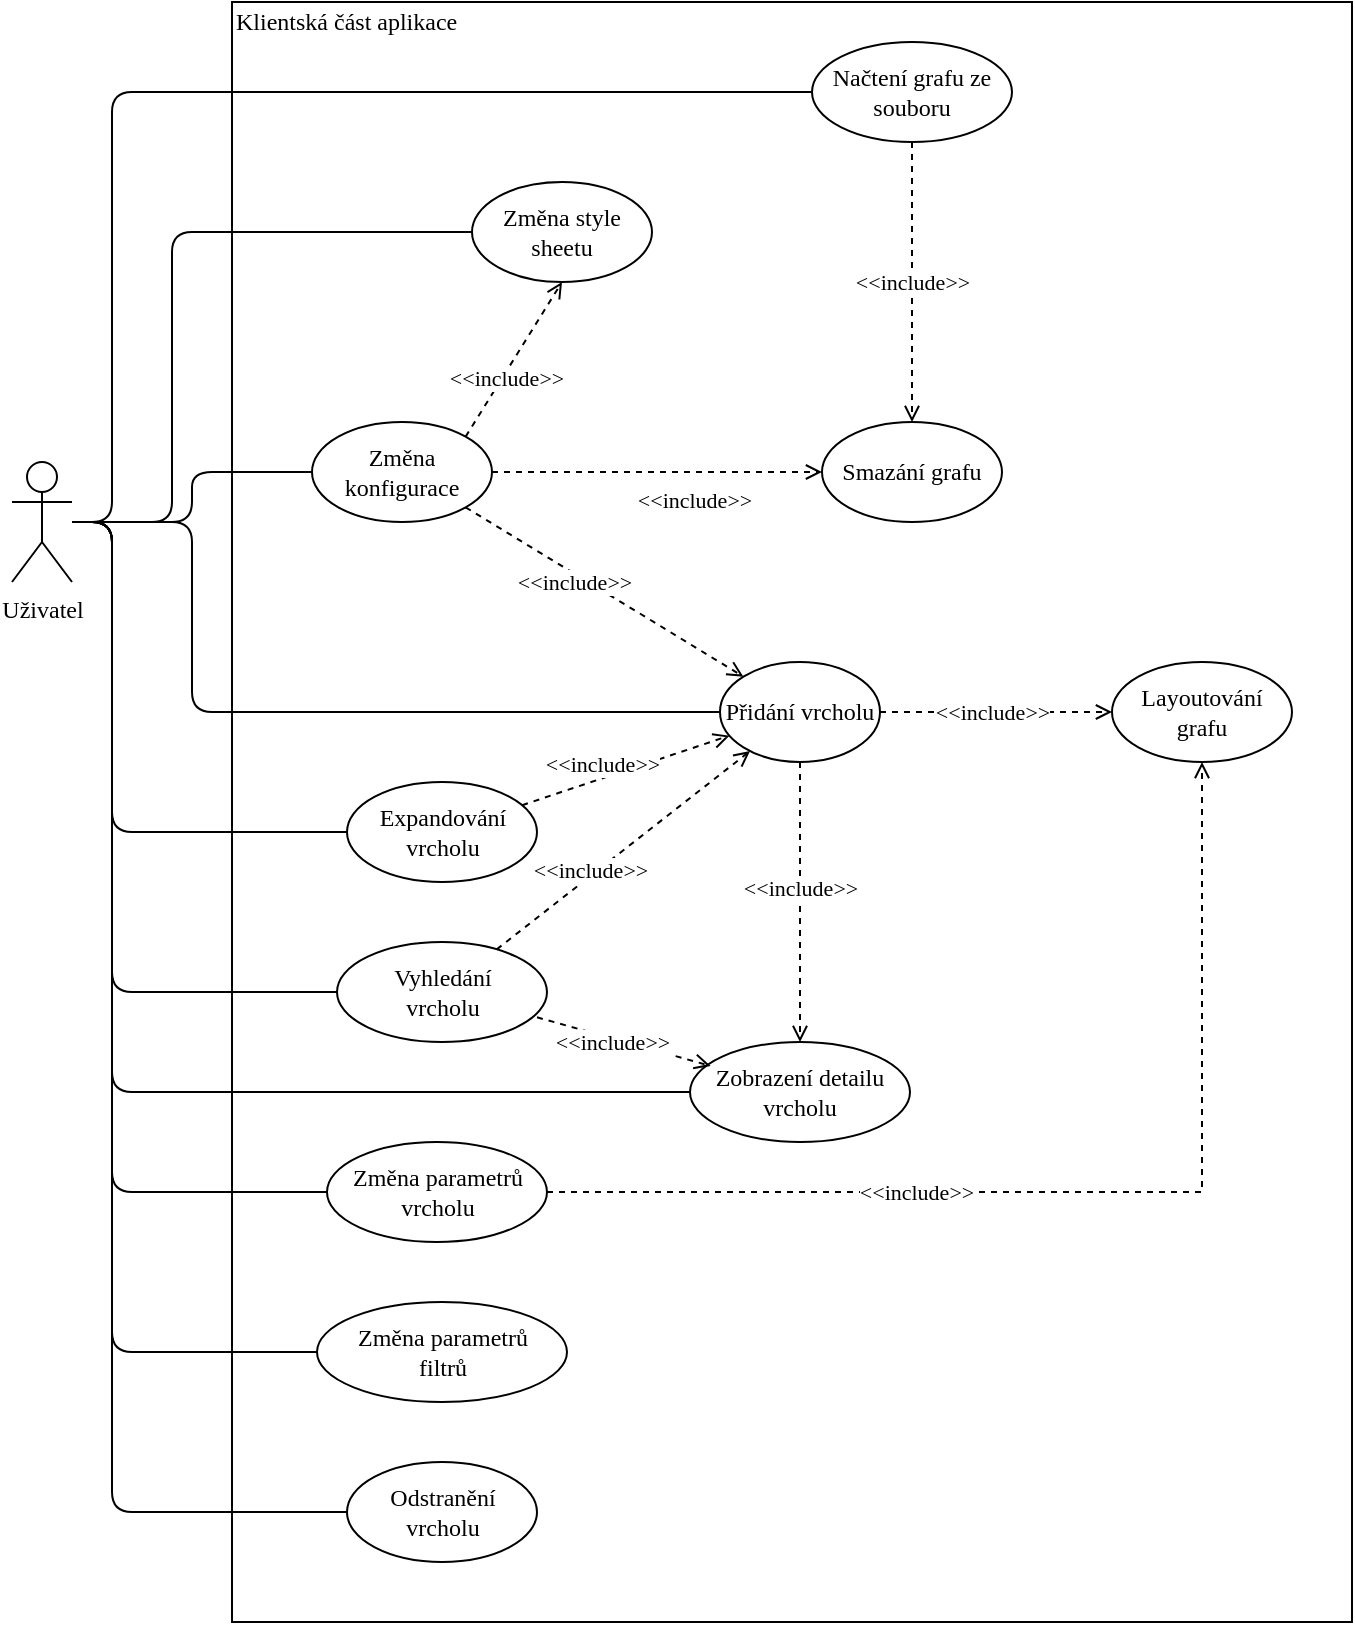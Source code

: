 <mxfile version="13.4.9" type="device"><diagram id="4VNxbrNJFUASooJdm0Yt" name="Page-1"><mxGraphModel grid="1" extFonts="CMU Sans Serif Roman^https://www.fontsquirrel.com/fonts/download/computer-modern" shadow="0" math="0" pageHeight="1169" pageWidth="827" pageScale="1" page="1" fold="1" arrows="1" connect="1" tooltips="1" guides="1" gridSize="10" dy="581" dx="1018"><root><mxCell id="0"/><mxCell id="1" parent="0"/><mxCell id="HbeRAAWrzSEuOzOQoNbW-14" value="" parent="1" vertex="1" style="rounded=0;whiteSpace=wrap;html=1;fontFamily=CMU Sans Serif Roman;"><mxGeometry as="geometry" height="810" width="560" y="130" x="130"/></mxCell><mxCell id="HbeRAAWrzSEuOzOQoNbW-3" value="Načtení grafu ze souboru" parent="1" vertex="1" style="ellipse;whiteSpace=wrap;html=1;fontFamily=CMU Sans Serif Roman;"><mxGeometry as="geometry" height="50" width="100" y="150" x="420"/></mxCell><mxCell id="HbeRAAWrzSEuOzOQoNbW-20" parent="1" style="edgeStyle=none;rounded=0;orthogonalLoop=1;jettySize=auto;html=1;exitX=1;exitY=0;exitDx=0;exitDy=0;entryX=0.5;entryY=1;entryDx=0;entryDy=0;endArrow=open;endFill=0;dashed=1;fontFamily=CMU Sans Serif Roman;" target="HbeRAAWrzSEuOzOQoNbW-5" source="HbeRAAWrzSEuOzOQoNbW-4" edge="1"><mxGeometry as="geometry" relative="1"><mxPoint as="sourcePoint" y="347.322" x="320.0"/><mxPoint as="targetPoint" y="300" x="368.18"/></mxGeometry></mxCell><mxCell id="HbeRAAWrzSEuOzOQoNbW-22" value="&amp;lt;&amp;lt;include&amp;gt;&amp;gt;" parent="HbeRAAWrzSEuOzOQoNbW-20" vertex="1" style="edgeLabel;html=1;align=center;verticalAlign=middle;resizable=0;points=[];fontFamily=CMU Sans Serif Roman;" connectable="0"><mxGeometry as="geometry" y="-2" x="-0.217" relative="1"><mxPoint as="offset" y="-0.53" x="-1"/></mxGeometry></mxCell><mxCell id="HbeRAAWrzSEuOzOQoNbW-21" parent="1" style="edgeStyle=none;rounded=0;orthogonalLoop=1;jettySize=auto;html=1;exitX=1;exitY=1;exitDx=0;exitDy=0;entryX=0;entryY=0;entryDx=0;entryDy=0;endArrow=open;endFill=0;dashed=1;fontFamily=CMU Sans Serif Roman;" target="HbeRAAWrzSEuOzOQoNbW-6" source="HbeRAAWrzSEuOzOQoNbW-4" edge="1"><mxGeometry as="geometry" relative="1"/></mxCell><mxCell id="HbeRAAWrzSEuOzOQoNbW-23" value="&amp;lt;&amp;lt;include&amp;gt;&amp;gt;" parent="HbeRAAWrzSEuOzOQoNbW-21" vertex="1" style="edgeLabel;html=1;align=center;verticalAlign=middle;resizable=0;points=[];fontFamily=CMU Sans Serif Roman;" connectable="0"><mxGeometry as="geometry" y="1" x="-0.397" relative="1"><mxPoint as="offset" y="12.36" x="11.57"/></mxGeometry></mxCell><mxCell id="HbeRAAWrzSEuOzOQoNbW-4" value="Změna konfigurace" parent="1" vertex="1" style="ellipse;whiteSpace=wrap;html=1;fontFamily=CMU Sans Serif Roman;"><mxGeometry as="geometry" height="50" width="90" y="340" x="170"/></mxCell><mxCell id="HbeRAAWrzSEuOzOQoNbW-5" value="Změna style sheetu" parent="1" vertex="1" style="ellipse;whiteSpace=wrap;html=1;fontFamily=CMU Sans Serif Roman;"><mxGeometry as="geometry" height="50" width="90" y="220" x="250"/></mxCell><mxCell id="HbeRAAWrzSEuOzOQoNbW-6" value="Přidání vrcholu" parent="1" vertex="1" style="ellipse;whiteSpace=wrap;html=1;fontFamily=CMU Sans Serif Roman;"><mxGeometry as="geometry" height="50" width="80" y="460" x="374"/></mxCell><mxCell id="HbeRAAWrzSEuOzOQoNbW-8" value="Zobrazení detailu vrcholu" parent="1" vertex="1" style="ellipse;whiteSpace=wrap;html=1;fontFamily=CMU Sans Serif Roman;"><mxGeometry as="geometry" height="50" width="110" y="650" x="359"/></mxCell><mxCell id="HbeRAAWrzSEuOzOQoNbW-12" value="Smazání grafu" parent="1" vertex="1" style="ellipse;whiteSpace=wrap;html=1;fontFamily=CMU Sans Serif Roman;"><mxGeometry as="geometry" height="50" width="90" y="340" x="425"/></mxCell><mxCell id="k9Xr1R2MRyn_LNY_ZfvM-18" parent="1" style="edgeStyle=orthogonalEdgeStyle;rounded=1;orthogonalLoop=1;jettySize=auto;html=1;fontFamily=CMU Sans Serif Roman;endArrow=none;endFill=0;" target="HbeRAAWrzSEuOzOQoNbW-3" source="HbeRAAWrzSEuOzOQoNbW-15" edge="1"><mxGeometry as="geometry" relative="1"><Array as="points"><mxPoint y="390" x="70"/><mxPoint y="175" x="70"/></Array></mxGeometry></mxCell><mxCell id="k9Xr1R2MRyn_LNY_ZfvM-19" parent="1" style="edgeStyle=orthogonalEdgeStyle;rounded=1;orthogonalLoop=1;jettySize=auto;html=1;endArrow=none;endFill=0;fontFamily=CMU Sans Serif Roman;" target="HbeRAAWrzSEuOzOQoNbW-5" source="HbeRAAWrzSEuOzOQoNbW-15" edge="1"><mxGeometry as="geometry" relative="1"><Array as="points"><mxPoint y="390" x="100"/><mxPoint y="245" x="100"/></Array></mxGeometry></mxCell><mxCell id="k9Xr1R2MRyn_LNY_ZfvM-20" parent="1" style="edgeStyle=orthogonalEdgeStyle;rounded=1;orthogonalLoop=1;jettySize=auto;html=1;endArrow=none;endFill=0;fontFamily=CMU Sans Serif Roman;" target="HbeRAAWrzSEuOzOQoNbW-4" source="HbeRAAWrzSEuOzOQoNbW-15" edge="1"><mxGeometry as="geometry" relative="1"/></mxCell><mxCell id="k9Xr1R2MRyn_LNY_ZfvM-21" parent="1" style="edgeStyle=orthogonalEdgeStyle;rounded=1;orthogonalLoop=1;jettySize=auto;html=1;endArrow=none;endFill=0;fontFamily=CMU Sans Serif Roman;" target="HbeRAAWrzSEuOzOQoNbW-6" source="HbeRAAWrzSEuOzOQoNbW-15" edge="1"><mxGeometry as="geometry" relative="1"><Array as="points"><mxPoint y="390" x="110"/><mxPoint y="485" x="110"/></Array></mxGeometry></mxCell><mxCell id="k9Xr1R2MRyn_LNY_ZfvM-22" parent="1" style="edgeStyle=orthogonalEdgeStyle;rounded=1;orthogonalLoop=1;jettySize=auto;html=1;endArrow=none;endFill=0;fontFamily=CMU Sans Serif Roman;" target="k9Xr1R2MRyn_LNY_ZfvM-3" source="HbeRAAWrzSEuOzOQoNbW-15" edge="1"><mxGeometry as="geometry" relative="1"><Array as="points"><mxPoint y="390" x="70"/><mxPoint y="545" x="70"/></Array></mxGeometry></mxCell><mxCell id="k9Xr1R2MRyn_LNY_ZfvM-23" parent="1" style="edgeStyle=orthogonalEdgeStyle;rounded=1;orthogonalLoop=1;jettySize=auto;html=1;endArrow=none;endFill=0;fontFamily=CMU Sans Serif Roman;" target="k9Xr1R2MRyn_LNY_ZfvM-8" source="HbeRAAWrzSEuOzOQoNbW-15" edge="1"><mxGeometry as="geometry" relative="1"><Array as="points"><mxPoint y="390" x="70"/><mxPoint y="625" x="70"/></Array></mxGeometry></mxCell><mxCell id="k9Xr1R2MRyn_LNY_ZfvM-26" parent="1" style="edgeStyle=orthogonalEdgeStyle;rounded=1;orthogonalLoop=1;jettySize=auto;html=1;endArrow=none;endFill=0;fontFamily=CMU Sans Serif Roman;" target="k9Xr1R2MRyn_LNY_ZfvM-2" source="HbeRAAWrzSEuOzOQoNbW-15" edge="1"><mxGeometry as="geometry" relative="1"><Array as="points"><mxPoint y="390" x="70"/><mxPoint y="725" x="70"/></Array></mxGeometry></mxCell><mxCell id="k9Xr1R2MRyn_LNY_ZfvM-27" parent="1" style="edgeStyle=orthogonalEdgeStyle;rounded=1;orthogonalLoop=1;jettySize=auto;html=1;endArrow=none;endFill=0;fontFamily=CMU Sans Serif Roman;" target="k9Xr1R2MRyn_LNY_ZfvM-10" source="HbeRAAWrzSEuOzOQoNbW-15" edge="1"><mxGeometry as="geometry" relative="1"><Array as="points"><mxPoint y="390" x="70"/><mxPoint y="805" x="70"/></Array></mxGeometry></mxCell><mxCell id="k9Xr1R2MRyn_LNY_ZfvM-28" parent="1" style="edgeStyle=orthogonalEdgeStyle;rounded=1;orthogonalLoop=1;jettySize=auto;html=1;endArrow=none;endFill=0;fontFamily=CMU Sans Serif Roman;" target="k9Xr1R2MRyn_LNY_ZfvM-11" source="HbeRAAWrzSEuOzOQoNbW-15" edge="1"><mxGeometry as="geometry" relative="1"><Array as="points"><mxPoint y="390" x="70"/><mxPoint y="885" x="70"/></Array></mxGeometry></mxCell><mxCell id="k9Xr1R2MRyn_LNY_ZfvM-29" parent="1" style="edgeStyle=orthogonalEdgeStyle;rounded=1;orthogonalLoop=1;jettySize=auto;html=1;endArrow=none;endFill=0;fontFamily=CMU Sans Serif Roman;" target="HbeRAAWrzSEuOzOQoNbW-8" source="HbeRAAWrzSEuOzOQoNbW-15" edge="1"><mxGeometry as="geometry" relative="1"><Array as="points"><mxPoint y="390" x="70"/><mxPoint y="675" x="70"/></Array></mxGeometry></mxCell><mxCell id="HbeRAAWrzSEuOzOQoNbW-15" value="Uživatel" parent="1" vertex="1" style="shape=umlActor;verticalLabelPosition=bottom;verticalAlign=top;html=1;outlineConnect=0;fontFamily=CMU Sans Serif Roman;"><mxGeometry as="geometry" height="60" width="30" y="360" x="20"/></mxCell><mxCell id="HbeRAAWrzSEuOzOQoNbW-24" parent="1" style="edgeStyle=none;rounded=0;orthogonalLoop=1;jettySize=auto;html=1;exitX=1;exitY=0.5;exitDx=0;exitDy=0;entryX=0;entryY=0.5;entryDx=0;entryDy=0;endArrow=open;endFill=0;dashed=1;fontFamily=CMU Sans Serif Roman;" target="HbeRAAWrzSEuOzOQoNbW-12" source="HbeRAAWrzSEuOzOQoNbW-4" edge="1"><mxGeometry as="geometry" relative="1"><mxPoint as="sourcePoint" y="392.678" x="326.82"/><mxPoint as="targetPoint" y="477.322" x="395.716"/></mxGeometry></mxCell><mxCell id="HbeRAAWrzSEuOzOQoNbW-25" value="&amp;lt;&amp;lt;include&amp;gt;&amp;gt;" parent="HbeRAAWrzSEuOzOQoNbW-24" vertex="1" style="edgeLabel;html=1;align=center;verticalAlign=middle;resizable=0;points=[];fontFamily=CMU Sans Serif Roman;" connectable="0"><mxGeometry as="geometry" y="1" x="-0.397" relative="1"><mxPoint as="offset" y="14.96" x="51.72"/></mxGeometry></mxCell><mxCell id="HbeRAAWrzSEuOzOQoNbW-35" parent="1" style="edgeStyle=none;rounded=0;orthogonalLoop=1;jettySize=auto;html=1;exitX=0.5;exitY=1;exitDx=0;exitDy=0;entryX=0.5;entryY=0;entryDx=0;entryDy=0;endArrow=open;endFill=0;dashed=1;fontFamily=CMU Sans Serif Roman;" target="HbeRAAWrzSEuOzOQoNbW-12" source="HbeRAAWrzSEuOzOQoNbW-3" edge="1"><mxGeometry as="geometry" relative="1"><mxPoint as="sourcePoint" y="357.322" x="326.82"/><mxPoint as="targetPoint" y="282.678" x="413.18"/></mxGeometry></mxCell><mxCell id="HbeRAAWrzSEuOzOQoNbW-36" value="&amp;lt;&amp;lt;include&amp;gt;&amp;gt;" parent="HbeRAAWrzSEuOzOQoNbW-35" vertex="1" style="edgeLabel;html=1;align=center;verticalAlign=middle;resizable=0;points=[];fontFamily=CMU Sans Serif Roman;" connectable="0"><mxGeometry as="geometry" y="-2" x="-0.217" relative="1"><mxPoint as="offset" y="15.13" x="2.23"/></mxGeometry></mxCell><mxCell id="HbeRAAWrzSEuOzOQoNbW-44" value="Klientská část aplikace" parent="1" vertex="1" style="text;html=1;strokeColor=none;fillColor=none;align=left;verticalAlign=middle;whiteSpace=wrap;rounded=0;fontFamily=CMU Sans Serif Roman;"><mxGeometry as="geometry" height="20" width="150" y="130" x="130"/></mxCell><mxCell id="k9Xr1R2MRyn_LNY_ZfvM-2" value="Změna parametrů&lt;br&gt;vrcholu" parent="1" vertex="1" style="ellipse;whiteSpace=wrap;html=1;fontFamily=CMU Sans Serif Roman;"><mxGeometry as="geometry" height="50" width="110" y="700" x="177.5"/></mxCell><mxCell id="k9Xr1R2MRyn_LNY_ZfvM-3" value="Expandování&lt;br&gt;vrcholu" parent="1" vertex="1" style="ellipse;whiteSpace=wrap;html=1;fontFamily=CMU Sans Serif Roman;"><mxGeometry as="geometry" height="50" width="95" y="520" x="187.5"/></mxCell><mxCell id="k9Xr1R2MRyn_LNY_ZfvM-4" parent="1" style="edgeStyle=none;rounded=0;orthogonalLoop=1;jettySize=auto;html=1;endArrow=open;endFill=0;dashed=1;fontFamily=CMU Sans Serif Roman;" target="HbeRAAWrzSEuOzOQoNbW-6" source="k9Xr1R2MRyn_LNY_ZfvM-3" edge="1"><mxGeometry as="geometry" relative="1"><mxPoint as="sourcePoint" y="520" x="424"/><mxPoint as="targetPoint" y="650" x="424"/></mxGeometry></mxCell><mxCell id="k9Xr1R2MRyn_LNY_ZfvM-5" value="&amp;lt;&amp;lt;include&amp;gt;&amp;gt;" parent="k9Xr1R2MRyn_LNY_ZfvM-4" vertex="1" style="edgeLabel;html=1;align=center;verticalAlign=middle;resizable=0;points=[];fontFamily=CMU Sans Serif Roman;" connectable="0"><mxGeometry as="geometry" y="1" x="-0.397" relative="1"><mxPoint as="offset" y="-9.01" x="9.12"/></mxGeometry></mxCell><mxCell id="k9Xr1R2MRyn_LNY_ZfvM-8" value="Vyhledání&lt;br&gt;vrcholu" parent="1" vertex="1" style="ellipse;whiteSpace=wrap;html=1;fontFamily=CMU Sans Serif Roman;"><mxGeometry as="geometry" height="50" width="105" y="600" x="182.5"/></mxCell><mxCell id="k9Xr1R2MRyn_LNY_ZfvM-10" value="Změna parametrů&lt;br&gt;filtrů" parent="1" vertex="1" style="ellipse;whiteSpace=wrap;html=1;fontFamily=CMU Sans Serif Roman;"><mxGeometry as="geometry" height="50" width="125" y="780" x="172.5"/></mxCell><mxCell id="k9Xr1R2MRyn_LNY_ZfvM-11" value="Odstranění&lt;br&gt;vrcholu" parent="1" vertex="1" style="ellipse;whiteSpace=wrap;html=1;fontFamily=CMU Sans Serif Roman;"><mxGeometry as="geometry" height="50" width="95" y="860" x="187.5"/></mxCell><mxCell id="k9Xr1R2MRyn_LNY_ZfvM-12" value="Layoutování&lt;br&gt;grafu" parent="1" vertex="1" style="ellipse;whiteSpace=wrap;html=1;fontFamily=CMU Sans Serif Roman;"><mxGeometry as="geometry" height="50" width="90" y="460" x="570"/></mxCell><mxCell id="k9Xr1R2MRyn_LNY_ZfvM-13" parent="1" style="edgeStyle=none;rounded=0;orthogonalLoop=1;jettySize=auto;html=1;exitX=1;exitY=0.5;exitDx=0;exitDy=0;endArrow=open;endFill=0;dashed=1;fontFamily=CMU Sans Serif Roman;" target="k9Xr1R2MRyn_LNY_ZfvM-12" source="HbeRAAWrzSEuOzOQoNbW-6" edge="1"><mxGeometry as="geometry" relative="1"><mxPoint as="sourcePoint" y="520" x="424"/><mxPoint as="targetPoint" y="650" x="505"/></mxGeometry></mxCell><mxCell id="k9Xr1R2MRyn_LNY_ZfvM-14" value="&amp;lt;&amp;lt;include&amp;gt;&amp;gt;" parent="k9Xr1R2MRyn_LNY_ZfvM-13" vertex="1" style="edgeLabel;html=1;align=center;verticalAlign=middle;resizable=0;points=[];fontFamily=CMU Sans Serif Roman;" connectable="0"><mxGeometry as="geometry" y="1" x="-0.397" relative="1"><mxPoint as="offset" y="1" x="21.16"/></mxGeometry></mxCell><mxCell id="k9Xr1R2MRyn_LNY_ZfvM-15" parent="1" style="edgeStyle=orthogonalEdgeStyle;rounded=0;orthogonalLoop=1;jettySize=auto;html=1;exitX=1;exitY=0.5;exitDx=0;exitDy=0;endArrow=open;endFill=0;dashed=1;fontFamily=CMU Sans Serif Roman;entryX=0.5;entryY=1;entryDx=0;entryDy=0;" target="k9Xr1R2MRyn_LNY_ZfvM-12" source="k9Xr1R2MRyn_LNY_ZfvM-2" edge="1"><mxGeometry as="geometry" relative="1"><mxPoint as="sourcePoint" y="495" x="464"/><mxPoint as="targetPoint" y="495" x="580.0"/></mxGeometry></mxCell><mxCell id="k9Xr1R2MRyn_LNY_ZfvM-16" value="&amp;lt;&amp;lt;include&amp;gt;&amp;gt;" parent="k9Xr1R2MRyn_LNY_ZfvM-15" vertex="1" style="edgeLabel;html=1;align=center;verticalAlign=middle;resizable=0;points=[];fontFamily=CMU Sans Serif Roman;" connectable="0"><mxGeometry as="geometry" y="1" x="-0.397" relative="1"><mxPoint as="offset" y="1" x="21.16"/></mxGeometry></mxCell><mxCell id="k9Xr1R2MRyn_LNY_ZfvM-24" parent="1" style="edgeStyle=none;rounded=0;orthogonalLoop=1;jettySize=auto;html=1;endArrow=open;endFill=0;dashed=1;fontFamily=CMU Sans Serif Roman;" target="HbeRAAWrzSEuOzOQoNbW-6" source="k9Xr1R2MRyn_LNY_ZfvM-8" edge="1"><mxGeometry as="geometry" relative="1"><mxPoint as="sourcePoint" y="537.42" x="278.772"/><mxPoint as="targetPoint" y="512.504" x="395.441"/></mxGeometry></mxCell><mxCell id="k9Xr1R2MRyn_LNY_ZfvM-25" value="&amp;lt;&amp;lt;include&amp;gt;&amp;gt;" parent="k9Xr1R2MRyn_LNY_ZfvM-24" vertex="1" style="edgeLabel;html=1;align=center;verticalAlign=middle;resizable=0;points=[];fontFamily=CMU Sans Serif Roman;" connectable="0"><mxGeometry as="geometry" y="1" x="-0.397" relative="1"><mxPoint as="offset" y="-9.01" x="9.12"/></mxGeometry></mxCell><mxCell id="k9Xr1R2MRyn_LNY_ZfvM-30" parent="1" style="edgeStyle=none;rounded=0;orthogonalLoop=1;jettySize=auto;html=1;endArrow=open;endFill=0;dashed=1;fontFamily=CMU Sans Serif Roman;" target="HbeRAAWrzSEuOzOQoNbW-8" source="HbeRAAWrzSEuOzOQoNbW-6" edge="1"><mxGeometry as="geometry" relative="1"><mxPoint as="sourcePoint" y="613.651" x="272.318"/><mxPoint as="targetPoint" y="514.543" x="399.054"/></mxGeometry></mxCell><mxCell id="k9Xr1R2MRyn_LNY_ZfvM-31" value="&amp;lt;&amp;lt;include&amp;gt;&amp;gt;" parent="k9Xr1R2MRyn_LNY_ZfvM-30" vertex="1" style="edgeLabel;html=1;align=center;verticalAlign=middle;resizable=0;points=[];fontFamily=CMU Sans Serif Roman;" connectable="0"><mxGeometry as="geometry" y="1" x="-0.397" relative="1"><mxPoint as="offset" y="20.65" x="-1"/></mxGeometry></mxCell><mxCell id="k9Xr1R2MRyn_LNY_ZfvM-32" parent="1" style="edgeStyle=none;rounded=0;orthogonalLoop=1;jettySize=auto;html=1;endArrow=open;endFill=0;dashed=1;fontFamily=CMU Sans Serif Roman;" edge="1"><mxGeometry as="geometry" relative="1"><mxPoint as="sourcePoint" y="637.652" x="282.501"/><mxPoint as="targetPoint" y="661.957" x="369.299"/></mxGeometry></mxCell><mxCell id="k9Xr1R2MRyn_LNY_ZfvM-33" value="&amp;lt;&amp;lt;include&amp;gt;&amp;gt;" parent="k9Xr1R2MRyn_LNY_ZfvM-32" vertex="1" style="edgeLabel;html=1;align=center;verticalAlign=middle;resizable=0;points=[];fontFamily=CMU Sans Serif Roman;" connectable="0"><mxGeometry as="geometry" y="1" x="-0.397" relative="1"><mxPoint as="offset" y="6.0" x="11.14"/></mxGeometry></mxCell></root></mxGraphModel></diagram></mxfile>